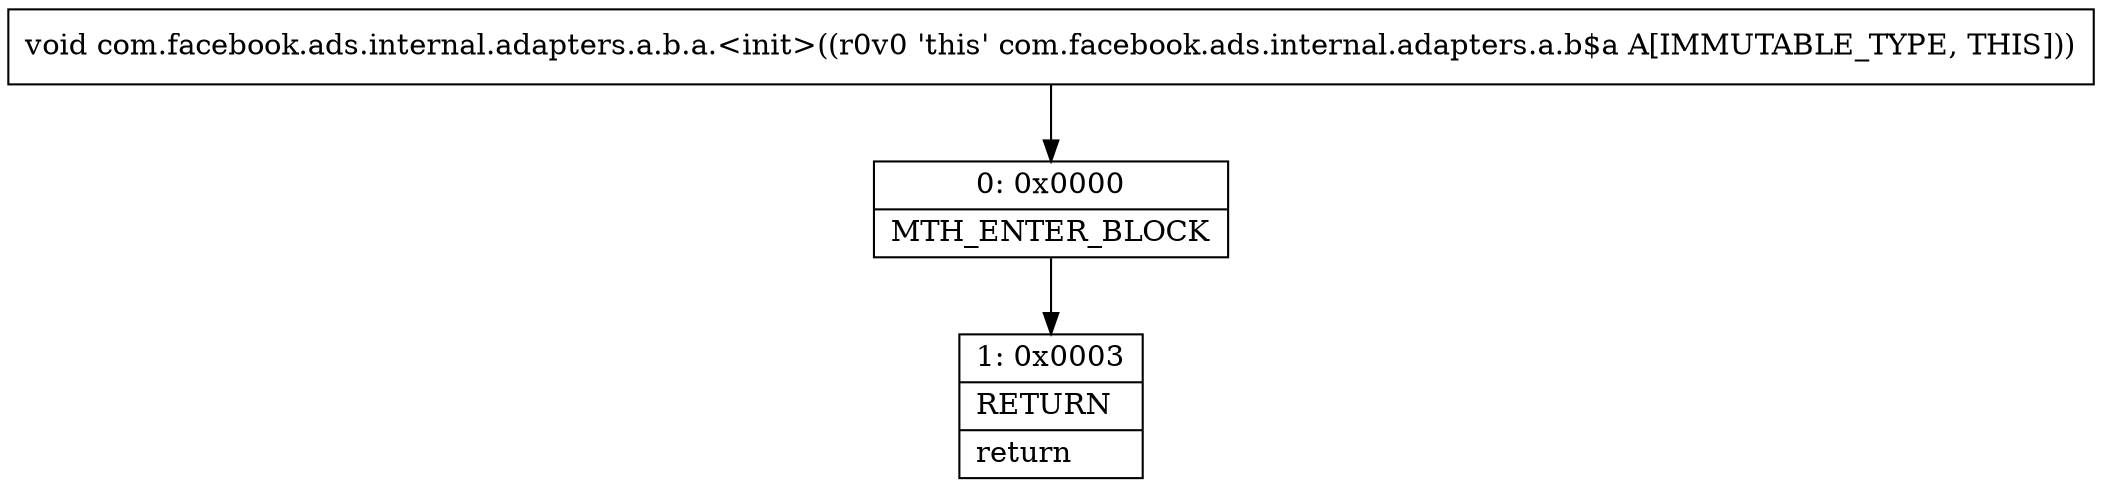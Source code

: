 digraph "CFG forcom.facebook.ads.internal.adapters.a.b.a.\<init\>()V" {
Node_0 [shape=record,label="{0\:\ 0x0000|MTH_ENTER_BLOCK\l}"];
Node_1 [shape=record,label="{1\:\ 0x0003|RETURN\l|return\l}"];
MethodNode[shape=record,label="{void com.facebook.ads.internal.adapters.a.b.a.\<init\>((r0v0 'this' com.facebook.ads.internal.adapters.a.b$a A[IMMUTABLE_TYPE, THIS])) }"];
MethodNode -> Node_0;
Node_0 -> Node_1;
}

